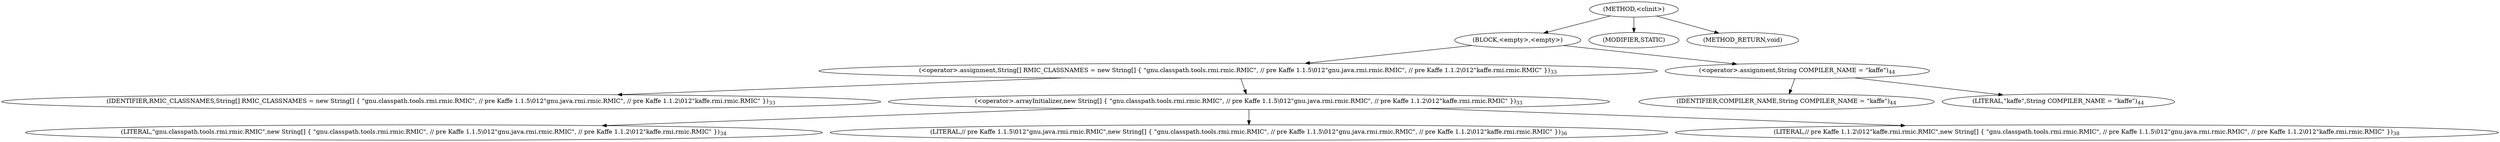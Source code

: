 digraph "&lt;clinit&gt;" {  
"195" [label = <(METHOD,&lt;clinit&gt;)> ]
"196" [label = <(BLOCK,&lt;empty&gt;,&lt;empty&gt;)> ]
"197" [label = <(&lt;operator&gt;.assignment,String[] RMIC_CLASSNAMES = new String[] { &quot;gnu.classpath.tools.rmi.rmic.RMIC&quot;, // pre Kaffe 1.1.5\012&quot;gnu.java.rmi.rmic.RMIC&quot;, // pre Kaffe 1.1.2\012&quot;kaffe.rmi.rmic.RMIC&quot; })<SUB>33</SUB>> ]
"198" [label = <(IDENTIFIER,RMIC_CLASSNAMES,String[] RMIC_CLASSNAMES = new String[] { &quot;gnu.classpath.tools.rmi.rmic.RMIC&quot;, // pre Kaffe 1.1.5\012&quot;gnu.java.rmi.rmic.RMIC&quot;, // pre Kaffe 1.1.2\012&quot;kaffe.rmi.rmic.RMIC&quot; })<SUB>33</SUB>> ]
"199" [label = <(&lt;operator&gt;.arrayInitializer,new String[] { &quot;gnu.classpath.tools.rmi.rmic.RMIC&quot;, // pre Kaffe 1.1.5\012&quot;gnu.java.rmi.rmic.RMIC&quot;, // pre Kaffe 1.1.2\012&quot;kaffe.rmi.rmic.RMIC&quot; })<SUB>33</SUB>> ]
"200" [label = <(LITERAL,&quot;gnu.classpath.tools.rmi.rmic.RMIC&quot;,new String[] { &quot;gnu.classpath.tools.rmi.rmic.RMIC&quot;, // pre Kaffe 1.1.5\012&quot;gnu.java.rmi.rmic.RMIC&quot;, // pre Kaffe 1.1.2\012&quot;kaffe.rmi.rmic.RMIC&quot; })<SUB>34</SUB>> ]
"201" [label = <(LITERAL,// pre Kaffe 1.1.5\012&quot;gnu.java.rmi.rmic.RMIC&quot;,new String[] { &quot;gnu.classpath.tools.rmi.rmic.RMIC&quot;, // pre Kaffe 1.1.5\012&quot;gnu.java.rmi.rmic.RMIC&quot;, // pre Kaffe 1.1.2\012&quot;kaffe.rmi.rmic.RMIC&quot; })<SUB>36</SUB>> ]
"202" [label = <(LITERAL,// pre Kaffe 1.1.2\012&quot;kaffe.rmi.rmic.RMIC&quot;,new String[] { &quot;gnu.classpath.tools.rmi.rmic.RMIC&quot;, // pre Kaffe 1.1.5\012&quot;gnu.java.rmi.rmic.RMIC&quot;, // pre Kaffe 1.1.2\012&quot;kaffe.rmi.rmic.RMIC&quot; })<SUB>38</SUB>> ]
"203" [label = <(&lt;operator&gt;.assignment,String COMPILER_NAME = &quot;kaffe&quot;)<SUB>44</SUB>> ]
"204" [label = <(IDENTIFIER,COMPILER_NAME,String COMPILER_NAME = &quot;kaffe&quot;)<SUB>44</SUB>> ]
"205" [label = <(LITERAL,&quot;kaffe&quot;,String COMPILER_NAME = &quot;kaffe&quot;)<SUB>44</SUB>> ]
"206" [label = <(MODIFIER,STATIC)> ]
"207" [label = <(METHOD_RETURN,void)> ]
  "195" -> "196" 
  "195" -> "206" 
  "195" -> "207" 
  "196" -> "197" 
  "196" -> "203" 
  "197" -> "198" 
  "197" -> "199" 
  "199" -> "200" 
  "199" -> "201" 
  "199" -> "202" 
  "203" -> "204" 
  "203" -> "205" 
}
